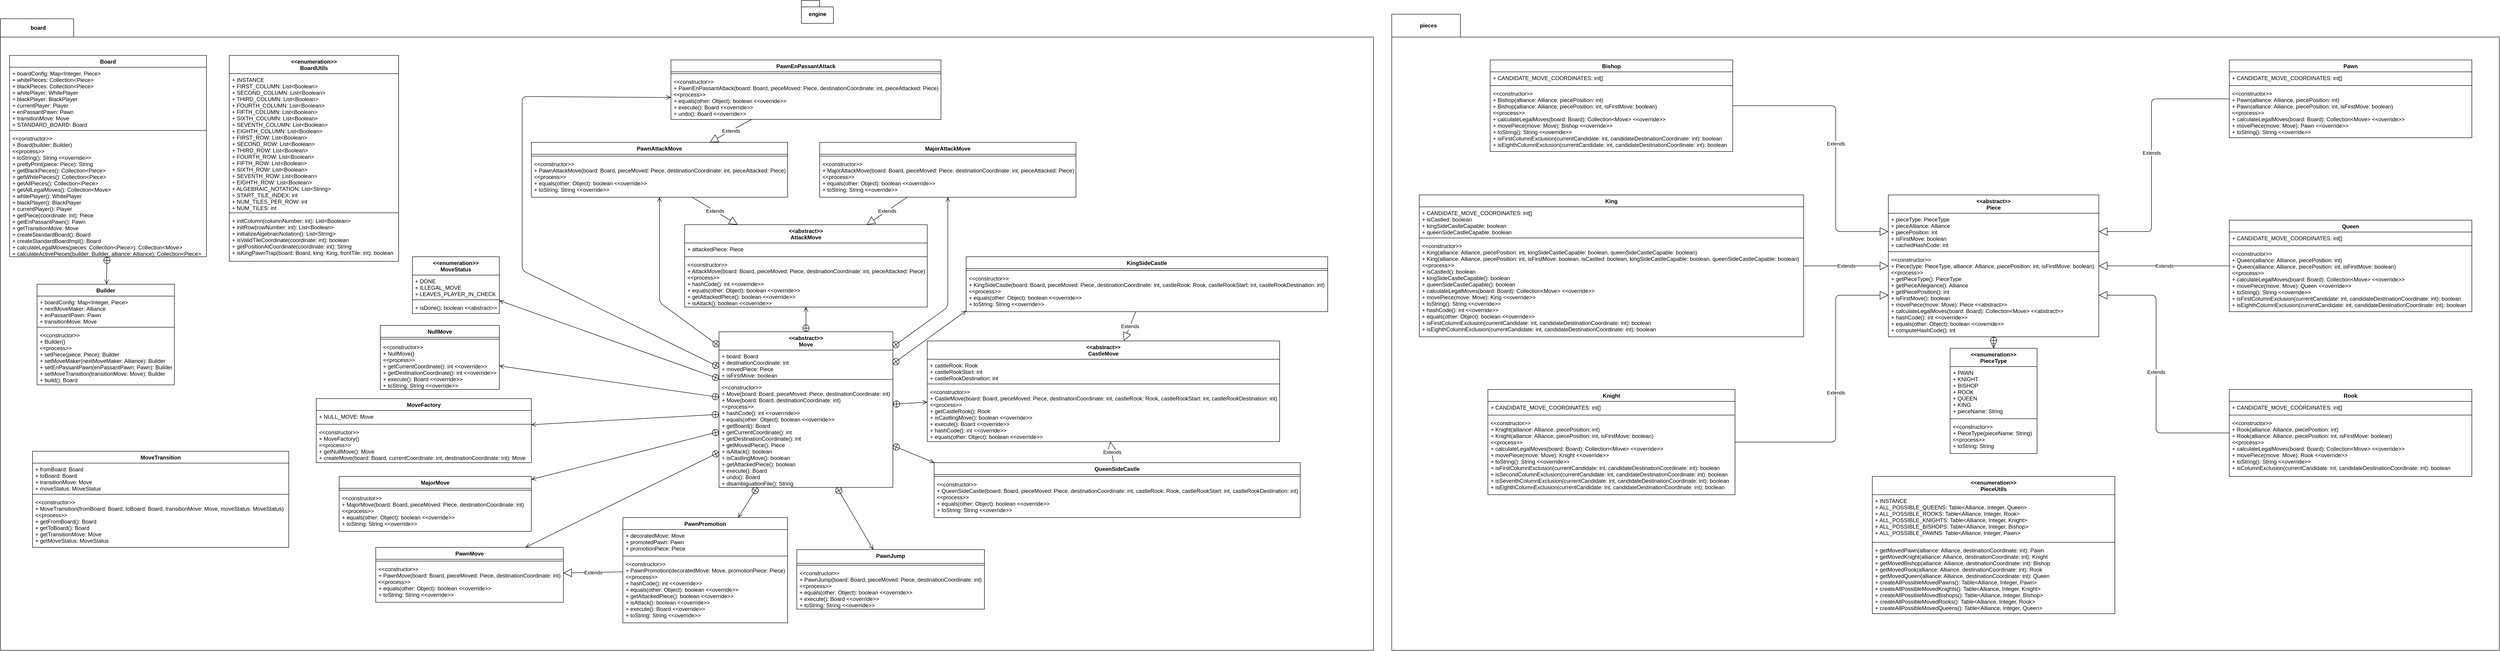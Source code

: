 <mxfile version="14.1.8" type="github"><diagram id="-DoxXB5ioh9CImpn-rvL" name="Page-1"><mxGraphModel dx="4544" dy="3724" grid="1" gridSize="10" guides="1" tooltips="1" connect="1" arrows="1" fold="1" page="1" pageScale="1" pageWidth="850" pageHeight="1100" math="0" shadow="0"><root><mxCell id="0"/><mxCell id="1" parent="0"/><mxCell id="LNlhiUmVujPS2ecl1WR9-110" value="" style="shape=folder;fontStyle=1;spacingTop=10;tabWidth=150;tabHeight=50;tabPosition=left;html=1;" vertex="1" parent="1"><mxGeometry x="1430" y="-2120" width="2420" height="1390" as="geometry"/></mxCell><mxCell id="LNlhiUmVujPS2ecl1WR9-5" value="" style="shape=folder;fontStyle=1;spacingTop=10;tabWidth=160;tabHeight=40;tabPosition=left;html=1;" vertex="1" parent="1"><mxGeometry x="-1610" y="-2110" width="3000" height="1380" as="geometry"/></mxCell><mxCell id="LNlhiUmVujPS2ecl1WR9-1" value="Board" style="swimlane;fontStyle=1;align=center;verticalAlign=top;childLayout=stackLayout;horizontal=1;startSize=26;horizontalStack=0;resizeParent=1;resizeParentMax=0;resizeLast=0;collapsible=1;marginBottom=0;" vertex="1" parent="1"><mxGeometry x="-1590" y="-2030" width="430" height="440" as="geometry"/></mxCell><mxCell id="LNlhiUmVujPS2ecl1WR9-2" value="+ boardConfig: Map&lt;Integer, Piece&gt;&#10;+ whitePieces: Collection&lt;Piece&gt;&#10;+ blackPieces: Collection&lt;Piece&gt;&#10;+ whitePlayer: WhitePlayer&#10;+ blackPlayer: BlackPlayer&#10;+ currentPlayer: Player&#10;+ enPassantPawn: Pawn&#10;+ transitionMove: Move&#10;+ STANDARD_BOARD: Board" style="text;strokeColor=none;fillColor=none;align=left;verticalAlign=top;spacingLeft=4;spacingRight=4;overflow=hidden;rotatable=0;points=[[0,0.5],[1,0.5]];portConstraint=eastwest;" vertex="1" parent="LNlhiUmVujPS2ecl1WR9-1"><mxGeometry y="26" width="430" height="134" as="geometry"/></mxCell><mxCell id="LNlhiUmVujPS2ecl1WR9-3" value="" style="line;strokeWidth=1;fillColor=none;align=left;verticalAlign=middle;spacingTop=-1;spacingLeft=3;spacingRight=3;rotatable=0;labelPosition=right;points=[];portConstraint=eastwest;" vertex="1" parent="LNlhiUmVujPS2ecl1WR9-1"><mxGeometry y="160" width="430" height="8" as="geometry"/></mxCell><mxCell id="LNlhiUmVujPS2ecl1WR9-4" value="&lt;&lt;constructor&gt;&gt;&#10;+ Board(builder: Builder)&#10;&lt;&lt;process&gt;&gt;&#10;+ toString(): String &lt;&lt;override&gt;&gt;&#10;+ prettyPrint(piece: Piece): String&#10;+ getBlackPieces(): Collection&lt;Piece&gt;&#10;+ getWhitePieces(): Collection&lt;Piece&gt;&#10;+ getAllPieces(): Collection&lt;Piece&gt;&#10;+ getAllLegalMoves(): Collection&lt;Move&gt;&#10;+ whitePlayer(): WhitePlayer&#10;+ blackPlayer(): BlackPlayer&#10;+ currentPlayer(): Player&#10;+ getPiece(coordinate: int): Piece&#10;+ getEnPassantPawn(): Pawn&#10;+ getTransitionMove: Move&#10;+ createStandardBoard(): Board&#10;+ createStandardBoardImpl(): Board&#10;+ calculateLegalMoves(pieces: Collection&lt;Piece&gt;): Collection&lt;Move&gt;&#10;+ calculateActivePieces(builder: Builder, alliance: Alliance): Collection&lt;Piece&gt;&#10;" style="text;strokeColor=none;fillColor=none;align=left;verticalAlign=top;spacingLeft=4;spacingRight=4;overflow=hidden;rotatable=0;points=[[0,0.5],[1,0.5]];portConstraint=eastwest;" vertex="1" parent="LNlhiUmVujPS2ecl1WR9-1"><mxGeometry y="168" width="430" height="272" as="geometry"/></mxCell><mxCell id="LNlhiUmVujPS2ecl1WR9-7" value="Builder" style="swimlane;fontStyle=1;align=center;verticalAlign=top;childLayout=stackLayout;horizontal=1;startSize=26;horizontalStack=0;resizeParent=1;resizeParentMax=0;resizeLast=0;collapsible=1;marginBottom=0;" vertex="1" parent="1"><mxGeometry x="-1530" y="-1530" width="300" height="220" as="geometry"/></mxCell><mxCell id="LNlhiUmVujPS2ecl1WR9-8" value="+ boardConfig: Map&lt;Integer, Piece&gt;&#10;+ nextMoveMaker: Alliance&#10;+ enPassantPawn: Pawn&#10;+ transitionMove: Move" style="text;strokeColor=none;fillColor=none;align=left;verticalAlign=top;spacingLeft=4;spacingRight=4;overflow=hidden;rotatable=0;points=[[0,0.5],[1,0.5]];portConstraint=eastwest;" vertex="1" parent="LNlhiUmVujPS2ecl1WR9-7"><mxGeometry y="26" width="300" height="64" as="geometry"/></mxCell><mxCell id="LNlhiUmVujPS2ecl1WR9-9" value="" style="line;strokeWidth=1;fillColor=none;align=left;verticalAlign=middle;spacingTop=-1;spacingLeft=3;spacingRight=3;rotatable=0;labelPosition=right;points=[];portConstraint=eastwest;" vertex="1" parent="LNlhiUmVujPS2ecl1WR9-7"><mxGeometry y="90" width="300" height="8" as="geometry"/></mxCell><mxCell id="LNlhiUmVujPS2ecl1WR9-10" value="&lt;&lt;constructor&gt;&gt;&#10;+ Builder()&#10;&lt;&lt;process&gt;&gt;&#10;+ setPiece(piece: Piece): Builder&#10;+ setMoveMaker(nextMoveMaker: Alliance): Builder&#10;+ setEnPassantPawn(enPassantPawn: Pawn): Builder&#10;+ setMoveTransition(transitionMove: Move): Builder&#10;+ build(): Board&#10;" style="text;strokeColor=none;fillColor=none;align=left;verticalAlign=top;spacingLeft=4;spacingRight=4;overflow=hidden;rotatable=0;points=[[0,0.5],[1,0.5]];portConstraint=eastwest;" vertex="1" parent="LNlhiUmVujPS2ecl1WR9-7"><mxGeometry y="98" width="300" height="122" as="geometry"/></mxCell><mxCell id="LNlhiUmVujPS2ecl1WR9-12" value="" style="endArrow=open;startArrow=circlePlus;endFill=0;startFill=0;endSize=8;html=1;" edge="1" parent="1" source="LNlhiUmVujPS2ecl1WR9-4" target="LNlhiUmVujPS2ecl1WR9-7"><mxGeometry width="160" relative="1" as="geometry"><mxPoint x="-1630" y="-1570" as="sourcePoint"/><mxPoint x="-1470" y="-1570" as="targetPoint"/></mxGeometry></mxCell><mxCell id="LNlhiUmVujPS2ecl1WR9-13" value="&lt;&lt;enumeration&gt;&gt;&#10;BoardUtils" style="swimlane;fontStyle=1;align=center;verticalAlign=top;childLayout=stackLayout;horizontal=1;startSize=40;horizontalStack=0;resizeParent=1;resizeParentMax=0;resizeLast=0;collapsible=1;marginBottom=0;" vertex="1" parent="1"><mxGeometry x="-1110" y="-2030" width="370" height="450" as="geometry"/></mxCell><mxCell id="LNlhiUmVujPS2ecl1WR9-14" value="+ INSTANCE&#10;+ FIRST_COLUMN: List&lt;Boolean&gt;&#10;+ SECOND_COLUMN: List&lt;Boolean&gt;&#10;+ THIRD_COLUMN: List&lt;Boolean&gt;&#10;+ FOURTH_COLUMN: List&lt;Boolean&gt;&#10;+ FIFTH_COLUMN: List&lt;Boolean&gt;&#10;+ SIXTH_COLUMN: List&lt;Boolean&gt;&#10;+ SEVENTH_COLUMN: List&lt;Boolean&gt;&#10;+ EIGHTH_COLUMN: List&lt;Boolean&gt;&#10;+ FIRST_ROW: List&lt;Boolean&gt;&#10;+ SECOND_ROW: List&lt;Boolean&gt;&#10;+ THIRD_ROW: List&lt;Boolean&gt;&#10;+ FOURTH_ROW: List&lt;Boolean&gt;&#10;+ FIFTH_ROW: List&lt;Boolean&gt;&#10;+ SIXTH_ROW: List&lt;Boolean&gt;&#10;+ SEVENTH_ROW: List&lt;Boolean&gt;&#10;+ EIGHTH_ROW: List&lt;Boolean&gt;&#10;+ ALGEBRAIC_NOTATION: List&lt;String&gt;&#10;+ START_TILE_INDEX: int&#10;+ NUM_TILES_PER_ROW: int&#10;+ NUM_TILES: int" style="text;strokeColor=none;fillColor=none;align=left;verticalAlign=top;spacingLeft=4;spacingRight=4;overflow=hidden;rotatable=0;points=[[0,0.5],[1,0.5]];portConstraint=eastwest;" vertex="1" parent="LNlhiUmVujPS2ecl1WR9-13"><mxGeometry y="40" width="370" height="300" as="geometry"/></mxCell><mxCell id="LNlhiUmVujPS2ecl1WR9-15" value="" style="line;strokeWidth=1;fillColor=none;align=left;verticalAlign=middle;spacingTop=-1;spacingLeft=3;spacingRight=3;rotatable=0;labelPosition=right;points=[];portConstraint=eastwest;" vertex="1" parent="LNlhiUmVujPS2ecl1WR9-13"><mxGeometry y="340" width="370" height="8" as="geometry"/></mxCell><mxCell id="LNlhiUmVujPS2ecl1WR9-16" value="+ initColumn(columnNumber: int): List&lt;Boolean&gt;&#10;+ initRow(rowNumber: int): List&lt;Boolean&gt;&#10;+ initializeAlgebraicNotation(): List&lt;String&gt;&#10;+ isValidTileCoordinate(coordinate: int): boolean&#10;+ getPositionAtCoordinate(coordinate: int): String&#10;+ isKingPawnTrap(board: Board, king: King, frontTile: int): boolean" style="text;strokeColor=none;fillColor=none;align=left;verticalAlign=top;spacingLeft=4;spacingRight=4;overflow=hidden;rotatable=0;points=[[0,0.5],[1,0.5]];portConstraint=eastwest;" vertex="1" parent="LNlhiUmVujPS2ecl1WR9-13"><mxGeometry y="348" width="370" height="102" as="geometry"/></mxCell><mxCell id="LNlhiUmVujPS2ecl1WR9-18" value="&lt;&lt;abstract&gt;&gt;&#10;Move" style="swimlane;fontStyle=1;align=center;verticalAlign=top;childLayout=stackLayout;horizontal=1;startSize=40;horizontalStack=0;resizeParent=1;resizeParentMax=0;resizeLast=0;collapsible=1;marginBottom=0;" vertex="1" parent="1"><mxGeometry x="-40" y="-1426" width="380" height="340" as="geometry"><mxRectangle x="1110" width="110" height="40" as="alternateBounds"/></mxGeometry></mxCell><mxCell id="LNlhiUmVujPS2ecl1WR9-19" value="+ board: Board&#10;+ destinationCoordinate: int&#10;+ movedPiece: Piece&#10;+ isFirstMove: boolean" style="text;strokeColor=none;fillColor=none;align=left;verticalAlign=top;spacingLeft=4;spacingRight=4;overflow=hidden;rotatable=0;points=[[0,0.5],[1,0.5]];portConstraint=eastwest;" vertex="1" parent="LNlhiUmVujPS2ecl1WR9-18"><mxGeometry y="40" width="380" height="60" as="geometry"/></mxCell><mxCell id="LNlhiUmVujPS2ecl1WR9-20" value="" style="line;strokeWidth=1;fillColor=none;align=left;verticalAlign=middle;spacingTop=-1;spacingLeft=3;spacingRight=3;rotatable=0;labelPosition=right;points=[];portConstraint=eastwest;" vertex="1" parent="LNlhiUmVujPS2ecl1WR9-18"><mxGeometry y="100" width="380" height="8" as="geometry"/></mxCell><mxCell id="LNlhiUmVujPS2ecl1WR9-21" value="&lt;&lt;constructor&gt;&gt;&#10;+ Move(board: Board, pieceMoved: Piece, destinationCoordinate: int)&#10;+ Move(board: Board, destinationCoordinate: int)&#10;&lt;&lt;process&gt;&gt;&#10;+ hashCode(): int &lt;&lt;overrride&gt;&gt;&#10;+ equals(other: Object): boolean &lt;&lt;override&gt;&gt;&#10;+ getBoard(): Board&#10;+ getCurrentCoordinate(): int&#10;+ getDestinationCoordinate(): int&#10;+ getMovedPiece(): Piece&#10;+ isAttack(): boolean&#10;+ isCastlingMove(): boolean&#10;+ getAttackedPiece(): boolean&#10;+ execute(): Board&#10;+ undo(): Board&#10;+ disambiguationFile(): String&#10;" style="text;strokeColor=none;fillColor=none;align=left;verticalAlign=top;spacingLeft=4;spacingRight=4;overflow=hidden;rotatable=0;points=[[0,0.5],[1,0.5]];portConstraint=eastwest;" vertex="1" parent="LNlhiUmVujPS2ecl1WR9-18"><mxGeometry y="108" width="380" height="232" as="geometry"/></mxCell><mxCell id="LNlhiUmVujPS2ecl1WR9-23" value="MoveTransition" style="swimlane;fontStyle=1;align=center;verticalAlign=top;childLayout=stackLayout;horizontal=1;startSize=26;horizontalStack=0;resizeParent=1;resizeParentMax=0;resizeLast=0;collapsible=1;marginBottom=0;" vertex="1" parent="1"><mxGeometry x="-1540" y="-1165" width="560" height="210" as="geometry"/></mxCell><mxCell id="LNlhiUmVujPS2ecl1WR9-24" value="+ fromBoard: Board&#10;+ toBoard: Board&#10;+ transitionMove: Move&#10;+ moveStatus: MoveStatus" style="text;strokeColor=none;fillColor=none;align=left;verticalAlign=top;spacingLeft=4;spacingRight=4;overflow=hidden;rotatable=0;points=[[0,0.5],[1,0.5]];portConstraint=eastwest;" vertex="1" parent="LNlhiUmVujPS2ecl1WR9-23"><mxGeometry y="26" width="560" height="64" as="geometry"/></mxCell><mxCell id="LNlhiUmVujPS2ecl1WR9-25" value="" style="line;strokeWidth=1;fillColor=none;align=left;verticalAlign=middle;spacingTop=-1;spacingLeft=3;spacingRight=3;rotatable=0;labelPosition=right;points=[];portConstraint=eastwest;" vertex="1" parent="LNlhiUmVujPS2ecl1WR9-23"><mxGeometry y="90" width="560" height="8" as="geometry"/></mxCell><mxCell id="LNlhiUmVujPS2ecl1WR9-26" value="&lt;&lt;constructor&gt;&gt;&#10;+ MoveTransition(fromBoard: Board, toBoard: Board, transitionMove: Move, moveStatus: MoveStatus)&#10;&lt;&lt;process&gt;&gt;&#10;+ getFromBoard(): Board&#10;+ getToBoard(): Board&#10;+ getTransitionMove: Move&#10;+ getMoveStatus: MoveStatus" style="text;strokeColor=none;fillColor=none;align=left;verticalAlign=top;spacingLeft=4;spacingRight=4;overflow=hidden;rotatable=0;points=[[0,0.5],[1,0.5]];portConstraint=eastwest;" vertex="1" parent="LNlhiUmVujPS2ecl1WR9-23"><mxGeometry y="98" width="560" height="112" as="geometry"/></mxCell><mxCell id="LNlhiUmVujPS2ecl1WR9-28" value="engine" style="shape=folder;fontStyle=1;spacingTop=10;tabWidth=40;tabHeight=14;tabPosition=left;html=1;" vertex="1" parent="1"><mxGeometry x="140" y="-2150" width="70" height="50" as="geometry"/></mxCell><mxCell id="LNlhiUmVujPS2ecl1WR9-29" value="&lt;&lt;enumeration&gt;&gt;&#10;MoveStatus" style="swimlane;fontStyle=1;align=center;verticalAlign=top;childLayout=stackLayout;horizontal=1;startSize=40;horizontalStack=0;resizeParent=1;resizeParentMax=0;resizeLast=0;collapsible=1;marginBottom=0;" vertex="1" parent="1"><mxGeometry x="-710" y="-1590" width="190" height="124" as="geometry"><mxRectangle x="480" y="440" width="130" height="40" as="alternateBounds"/></mxGeometry></mxCell><mxCell id="LNlhiUmVujPS2ecl1WR9-30" value="+ DONE&#10;+ ILLEGAL_MOVE&#10;+ LEAVES_PLAYER_IN_CHECK" style="text;strokeColor=none;fillColor=none;align=left;verticalAlign=top;spacingLeft=4;spacingRight=4;overflow=hidden;rotatable=0;points=[[0,0.5],[1,0.5]];portConstraint=eastwest;" vertex="1" parent="LNlhiUmVujPS2ecl1WR9-29"><mxGeometry y="40" width="190" height="50" as="geometry"/></mxCell><mxCell id="LNlhiUmVujPS2ecl1WR9-31" value="" style="line;strokeWidth=1;fillColor=none;align=left;verticalAlign=middle;spacingTop=-1;spacingLeft=3;spacingRight=3;rotatable=0;labelPosition=right;points=[];portConstraint=eastwest;" vertex="1" parent="LNlhiUmVujPS2ecl1WR9-29"><mxGeometry y="90" width="190" height="8" as="geometry"/></mxCell><mxCell id="LNlhiUmVujPS2ecl1WR9-32" value="+ isDone(): boolean &lt;&lt;abstract&gt;&gt;" style="text;strokeColor=none;fillColor=none;align=left;verticalAlign=top;spacingLeft=4;spacingRight=4;overflow=hidden;rotatable=0;points=[[0,0.5],[1,0.5]];portConstraint=eastwest;" vertex="1" parent="LNlhiUmVujPS2ecl1WR9-29"><mxGeometry y="98" width="190" height="26" as="geometry"/></mxCell><mxCell id="LNlhiUmVujPS2ecl1WR9-33" value="MoveFactory" style="swimlane;fontStyle=1;align=center;verticalAlign=top;childLayout=stackLayout;horizontal=1;startSize=26;horizontalStack=0;resizeParent=1;resizeParentMax=0;resizeLast=0;collapsible=1;marginBottom=0;" vertex="1" parent="1"><mxGeometry x="-920" y="-1280" width="470" height="140" as="geometry"><mxRectangle x="1100" y="-150" width="110" height="26" as="alternateBounds"/></mxGeometry></mxCell><mxCell id="LNlhiUmVujPS2ecl1WR9-34" value="+ NULL_MOVE: Move" style="text;strokeColor=none;fillColor=none;align=left;verticalAlign=top;spacingLeft=4;spacingRight=4;overflow=hidden;rotatable=0;points=[[0,0.5],[1,0.5]];portConstraint=eastwest;" vertex="1" parent="LNlhiUmVujPS2ecl1WR9-33"><mxGeometry y="26" width="470" height="26" as="geometry"/></mxCell><mxCell id="LNlhiUmVujPS2ecl1WR9-35" value="" style="line;strokeWidth=1;fillColor=none;align=left;verticalAlign=middle;spacingTop=-1;spacingLeft=3;spacingRight=3;rotatable=0;labelPosition=right;points=[];portConstraint=eastwest;" vertex="1" parent="LNlhiUmVujPS2ecl1WR9-33"><mxGeometry y="52" width="470" height="8" as="geometry"/></mxCell><mxCell id="LNlhiUmVujPS2ecl1WR9-36" value="&lt;&lt;constructor&gt;&gt;&#10;+ MoveFactory()&#10;&lt;&lt;process&gt;&gt;&#10;+ getNullMove(): Move&#10;+ createMove(board: Board, currentCoordinate: int, destinationCoordinate: int): Move" style="text;strokeColor=none;fillColor=none;align=left;verticalAlign=top;spacingLeft=4;spacingRight=4;overflow=hidden;rotatable=0;points=[[0,0.5],[1,0.5]];portConstraint=eastwest;" vertex="1" parent="LNlhiUmVujPS2ecl1WR9-33"><mxGeometry y="60" width="470" height="80" as="geometry"/></mxCell><mxCell id="LNlhiUmVujPS2ecl1WR9-38" value="NullMove" style="swimlane;fontStyle=1;align=center;verticalAlign=top;childLayout=stackLayout;horizontal=1;startSize=26;horizontalStack=0;resizeParent=1;resizeParentMax=0;resizeLast=0;collapsible=1;marginBottom=0;" vertex="1" parent="1"><mxGeometry x="-780" y="-1440" width="260" height="140" as="geometry"><mxRectangle x="1580" y="470" width="90" height="26" as="alternateBounds"/></mxGeometry></mxCell><mxCell id="LNlhiUmVujPS2ecl1WR9-40" value="" style="line;strokeWidth=1;fillColor=none;align=left;verticalAlign=middle;spacingTop=-1;spacingLeft=3;spacingRight=3;rotatable=0;labelPosition=right;points=[];portConstraint=eastwest;" vertex="1" parent="LNlhiUmVujPS2ecl1WR9-38"><mxGeometry y="26" width="260" height="8" as="geometry"/></mxCell><mxCell id="LNlhiUmVujPS2ecl1WR9-41" value="&lt;&lt;constructor&gt;&gt;&#10;+ NullMove()&#10;&lt;&lt;process&gt;&gt;&#10;+ getCurrentCoordinate(): int &lt;&lt;override&gt;&gt;&#10;+ getDestinationCoordinate(): int &lt;&lt;override&gt;&gt;&#10;+ execute(): Board &lt;&lt;override&gt;&gt;&#10;+ toString: String &lt;&lt;override&gt;&gt;" style="text;strokeColor=none;fillColor=none;align=left;verticalAlign=top;spacingLeft=4;spacingRight=4;overflow=hidden;rotatable=0;points=[[0,0.5],[1,0.5]];portConstraint=eastwest;" vertex="1" parent="LNlhiUmVujPS2ecl1WR9-38"><mxGeometry y="34" width="260" height="106" as="geometry"/></mxCell><mxCell id="LNlhiUmVujPS2ecl1WR9-42" value="&lt;&lt;abstract&gt;&gt;&#10;AttackMove" style="swimlane;fontStyle=1;align=center;verticalAlign=top;childLayout=stackLayout;horizontal=1;startSize=40;horizontalStack=0;resizeParent=1;resizeParentMax=0;resizeLast=0;collapsible=1;marginBottom=0;" vertex="1" parent="1"><mxGeometry x="-115" y="-1660" width="530" height="180" as="geometry"><mxRectangle x="900" width="110" height="40" as="alternateBounds"/></mxGeometry></mxCell><mxCell id="LNlhiUmVujPS2ecl1WR9-43" value="+ attackedPiece: Piece" style="text;strokeColor=none;fillColor=none;align=left;verticalAlign=top;spacingLeft=4;spacingRight=4;overflow=hidden;rotatable=0;points=[[0,0.5],[1,0.5]];portConstraint=eastwest;" vertex="1" parent="LNlhiUmVujPS2ecl1WR9-42"><mxGeometry y="40" width="530" height="26" as="geometry"/></mxCell><mxCell id="LNlhiUmVujPS2ecl1WR9-44" value="" style="line;strokeWidth=1;fillColor=none;align=left;verticalAlign=middle;spacingTop=-1;spacingLeft=3;spacingRight=3;rotatable=0;labelPosition=right;points=[];portConstraint=eastwest;" vertex="1" parent="LNlhiUmVujPS2ecl1WR9-42"><mxGeometry y="66" width="530" height="8" as="geometry"/></mxCell><mxCell id="LNlhiUmVujPS2ecl1WR9-45" value="&lt;&lt;constructor&gt;&gt;&#10;+ AttackMove(board: Board, pieceMoved: Piece, destinationCoordinate: int, pieceAttacked: Piece)&#10;&lt;&lt;process&gt;&gt;&#10;+ hashCode(): int &lt;&lt;override&gt;&gt;&#10;+ equals(other: Object): boolean &lt;&lt;override&gt;&gt;&#10;+ getAttackedPiece(): boolean &lt;&lt;override&gt;&gt;&#10;+ isAttack(): boolean &lt;&lt;override&gt;&gt;" style="text;strokeColor=none;fillColor=none;align=left;verticalAlign=top;spacingLeft=4;spacingRight=4;overflow=hidden;rotatable=0;points=[[0,0.5],[1,0.5]];portConstraint=eastwest;" vertex="1" parent="LNlhiUmVujPS2ecl1WR9-42"><mxGeometry y="74" width="530" height="106" as="geometry"/></mxCell><mxCell id="LNlhiUmVujPS2ecl1WR9-46" value="&lt;&lt;abstract&gt;&gt;&#10;CastleMove" style="swimlane;fontStyle=1;align=center;verticalAlign=top;childLayout=stackLayout;horizontal=1;startSize=40;horizontalStack=0;resizeParent=1;resizeParentMax=0;resizeLast=0;collapsible=1;marginBottom=0;" vertex="1" parent="1"><mxGeometry x="415" y="-1406" width="770" height="220" as="geometry"><mxRectangle x="920" y="330" width="110" height="40" as="alternateBounds"/></mxGeometry></mxCell><mxCell id="LNlhiUmVujPS2ecl1WR9-47" value="+ castleRook: Rook&#10;+ castleRookStart: int&#10;+ castleRookDestination: int" style="text;strokeColor=none;fillColor=none;align=left;verticalAlign=top;spacingLeft=4;spacingRight=4;overflow=hidden;rotatable=0;points=[[0,0.5],[1,0.5]];portConstraint=eastwest;" vertex="1" parent="LNlhiUmVujPS2ecl1WR9-46"><mxGeometry y="40" width="770" height="50" as="geometry"/></mxCell><mxCell id="LNlhiUmVujPS2ecl1WR9-48" value="" style="line;strokeWidth=1;fillColor=none;align=left;verticalAlign=middle;spacingTop=-1;spacingLeft=3;spacingRight=3;rotatable=0;labelPosition=right;points=[];portConstraint=eastwest;" vertex="1" parent="LNlhiUmVujPS2ecl1WR9-46"><mxGeometry y="90" width="770" height="8" as="geometry"/></mxCell><mxCell id="LNlhiUmVujPS2ecl1WR9-49" value="&lt;&lt;constructor&gt;&gt;&#10;+ CastleMove(board: Board, pieceMoved: Piece, destinationCoordinate: int, castleRook: Rook, castleRookStart: int, castleRookDestination: int)&#10;&lt;&lt;process&gt;&gt;&#10;+ getCastleRook(): Rook&#10;+ isCastlingMove(): boolean &lt;&lt;override&gt;&gt;&#10;+ execute(): Board &lt;&lt;override&gt;&gt;&#10;+ hashCode(): int &lt;&lt;override&gt;&gt;&#10;+ equals(other: Object): boolean &lt;&lt;override&gt;&gt;" style="text;strokeColor=none;fillColor=none;align=left;verticalAlign=top;spacingLeft=4;spacingRight=4;overflow=hidden;rotatable=0;points=[[0,0.5],[1,0.5]];portConstraint=eastwest;" vertex="1" parent="LNlhiUmVujPS2ecl1WR9-46"><mxGeometry y="98" width="770" height="122" as="geometry"/></mxCell><mxCell id="LNlhiUmVujPS2ecl1WR9-50" value="PawnJump" style="swimlane;fontStyle=1;align=center;verticalAlign=top;childLayout=stackLayout;horizontal=1;startSize=30;horizontalStack=0;resizeParent=1;resizeParentMax=0;resizeLast=0;collapsible=1;marginBottom=0;" vertex="1" parent="1"><mxGeometry x="130" y="-950" width="410" height="130" as="geometry"><mxRectangle x="1390" y="135" width="100" height="30" as="alternateBounds"/></mxGeometry></mxCell><mxCell id="LNlhiUmVujPS2ecl1WR9-52" value="" style="line;strokeWidth=1;fillColor=none;align=left;verticalAlign=middle;spacingTop=-1;spacingLeft=3;spacingRight=3;rotatable=0;labelPosition=right;points=[];portConstraint=eastwest;" vertex="1" parent="LNlhiUmVujPS2ecl1WR9-50"><mxGeometry y="30" width="410" height="8" as="geometry"/></mxCell><mxCell id="LNlhiUmVujPS2ecl1WR9-53" value="&lt;&lt;constructor&gt;&gt;&#10;+ PawnJump(board: Board, pieceMoved: Piece, destinationCoordinate: int)&#10;&lt;&lt;process&gt;&gt;&#10;+ equals(other: Object): boolean &lt;&lt;override&gt;&gt;&#10;+ execute(): Board &lt;&lt;override&gt;&gt;&#10;+ toString: String &lt;&lt;override&gt;&gt;&#10;" style="text;strokeColor=none;fillColor=none;align=left;verticalAlign=top;spacingLeft=4;spacingRight=4;overflow=hidden;rotatable=0;points=[[0,0.5],[1,0.5]];portConstraint=eastwest;" vertex="1" parent="LNlhiUmVujPS2ecl1WR9-50"><mxGeometry y="38" width="410" height="92" as="geometry"/></mxCell><mxCell id="LNlhiUmVujPS2ecl1WR9-54" value="PawnMove" style="swimlane;fontStyle=1;align=center;verticalAlign=top;childLayout=stackLayout;horizontal=1;startSize=26;horizontalStack=0;resizeParent=1;resizeParentMax=0;resizeLast=0;collapsible=1;marginBottom=0;" vertex="1" parent="1"><mxGeometry x="-790" y="-955" width="410" height="120" as="geometry"><mxRectangle x="1230" y="300" width="90" height="26" as="alternateBounds"/></mxGeometry></mxCell><mxCell id="LNlhiUmVujPS2ecl1WR9-56" value="" style="line;strokeWidth=1;fillColor=none;align=left;verticalAlign=middle;spacingTop=-1;spacingLeft=3;spacingRight=3;rotatable=0;labelPosition=right;points=[];portConstraint=eastwest;" vertex="1" parent="LNlhiUmVujPS2ecl1WR9-54"><mxGeometry y="26" width="410" height="8" as="geometry"/></mxCell><mxCell id="LNlhiUmVujPS2ecl1WR9-57" value="&lt;&lt;constructor&gt;&gt;&#10;+ PawnMove(board: Board, pieceMoved: Piece, destinationCoordinate: int)&#10;&lt;&lt;process&gt;&gt;&#10;+ equals(other: Object): boolean &lt;&lt;override&gt;&gt;&#10;+ toString: String &lt;&lt;override&gt;&gt;&#10;" style="text;strokeColor=none;fillColor=none;align=left;verticalAlign=top;spacingLeft=4;spacingRight=4;overflow=hidden;rotatable=0;points=[[0,0.5],[1,0.5]];portConstraint=eastwest;" vertex="1" parent="LNlhiUmVujPS2ecl1WR9-54"><mxGeometry y="34" width="410" height="86" as="geometry"/></mxCell><mxCell id="LNlhiUmVujPS2ecl1WR9-58" value="MajorMove" style="swimlane;fontStyle=1;align=center;verticalAlign=top;childLayout=stackLayout;horizontal=1;startSize=26;horizontalStack=0;resizeParent=1;resizeParentMax=0;resizeLast=0;collapsible=1;marginBottom=0;" vertex="1" parent="1"><mxGeometry x="-870" y="-1110" width="420" height="120" as="geometry"><mxRectangle x="1580" y="114" width="100" height="26" as="alternateBounds"/></mxGeometry></mxCell><mxCell id="LNlhiUmVujPS2ecl1WR9-60" value="" style="line;strokeWidth=1;fillColor=none;align=left;verticalAlign=middle;spacingTop=-1;spacingLeft=3;spacingRight=3;rotatable=0;labelPosition=right;points=[];portConstraint=eastwest;" vertex="1" parent="LNlhiUmVujPS2ecl1WR9-58"><mxGeometry y="26" width="420" height="8" as="geometry"/></mxCell><mxCell id="LNlhiUmVujPS2ecl1WR9-61" value="&lt;&lt;constructor&gt;&gt;&#10;+ MajorMove(board: Board, pieceMoved: Piece, destinationCoordinate: int)&#10;&lt;&lt;process&gt;&gt;&#10;+ equals(other: Object): boolean &lt;&lt;override&gt;&gt;&#10;+ toString: String &lt;&lt;override&gt;&gt;&#10;" style="text;strokeColor=none;fillColor=none;align=left;verticalAlign=top;spacingLeft=4;spacingRight=4;overflow=hidden;rotatable=0;points=[[0,0.5],[1,0.5]];portConstraint=eastwest;" vertex="1" parent="LNlhiUmVujPS2ecl1WR9-58"><mxGeometry y="34" width="420" height="86" as="geometry"/></mxCell><mxCell id="LNlhiUmVujPS2ecl1WR9-62" value="PawnPromotion" style="swimlane;fontStyle=1;align=center;verticalAlign=top;childLayout=stackLayout;horizontal=1;startSize=26;horizontalStack=0;resizeParent=1;resizeParentMax=0;resizeLast=0;collapsible=1;marginBottom=0;" vertex="1" parent="1"><mxGeometry x="-250" y="-1020" width="360" height="230" as="geometry"><mxRectangle x="1380" y="510" width="120" height="26" as="alternateBounds"/></mxGeometry></mxCell><mxCell id="LNlhiUmVujPS2ecl1WR9-63" value="+ decoratedMove: Move&#10;+ promotedPawn: Pawn&#10;+ promotionPiece: Piece" style="text;strokeColor=none;fillColor=none;align=left;verticalAlign=top;spacingLeft=4;spacingRight=4;overflow=hidden;rotatable=0;points=[[0,0.5],[1,0.5]];portConstraint=eastwest;" vertex="1" parent="LNlhiUmVujPS2ecl1WR9-62"><mxGeometry y="26" width="360" height="54" as="geometry"/></mxCell><mxCell id="LNlhiUmVujPS2ecl1WR9-64" value="" style="line;strokeWidth=1;fillColor=none;align=left;verticalAlign=middle;spacingTop=-1;spacingLeft=3;spacingRight=3;rotatable=0;labelPosition=right;points=[];portConstraint=eastwest;" vertex="1" parent="LNlhiUmVujPS2ecl1WR9-62"><mxGeometry y="80" width="360" height="8" as="geometry"/></mxCell><mxCell id="LNlhiUmVujPS2ecl1WR9-65" value="&lt;&lt;constructor&gt;&gt;&#10;+ PawnPromotion(decoratedMove: Move, promotionPiece: Piece)&#10;&lt;&lt;process&gt;&gt;&#10;+ hashCode(): int &lt;&lt;override&gt;&gt;&#10;+ equals(other: Object): boolean &lt;&lt;override&gt;&gt;&#10;+ getAttackedPiece(): boolean &lt;&lt;override&gt;&gt;&#10;+ isAttack(): boolean &lt;&lt;override&gt;&gt;&#10;+ execute(): Board &lt;&lt;override&gt;&gt;&#10;+ toString: String &lt;&lt;override&gt;&gt;&#10;" style="text;strokeColor=none;fillColor=none;align=left;verticalAlign=top;spacingLeft=4;spacingRight=4;overflow=hidden;rotatable=0;points=[[0,0.5],[1,0.5]];portConstraint=eastwest;" vertex="1" parent="LNlhiUmVujPS2ecl1WR9-62"><mxGeometry y="88" width="360" height="142" as="geometry"/></mxCell><mxCell id="LNlhiUmVujPS2ecl1WR9-66" value="MajorAttackMove" style="swimlane;fontStyle=1;align=center;verticalAlign=top;childLayout=stackLayout;horizontal=1;startSize=26;horizontalStack=0;resizeParent=1;resizeParentMax=0;resizeLast=0;collapsible=1;marginBottom=0;" vertex="1" parent="1"><mxGeometry x="180" y="-1840" width="560" height="120" as="geometry"><mxRectangle x="600" y="-406" width="130" height="26" as="alternateBounds"/></mxGeometry></mxCell><mxCell id="LNlhiUmVujPS2ecl1WR9-68" value="" style="line;strokeWidth=1;fillColor=none;align=left;verticalAlign=middle;spacingTop=-1;spacingLeft=3;spacingRight=3;rotatable=0;labelPosition=right;points=[];portConstraint=eastwest;" vertex="1" parent="LNlhiUmVujPS2ecl1WR9-66"><mxGeometry y="26" width="560" height="8" as="geometry"/></mxCell><mxCell id="LNlhiUmVujPS2ecl1WR9-69" value="&lt;&lt;constructor&gt;&gt;&#10;+ MajorAttackMove(board: Board, pieceMoved: Piece, destinationCoordinate: int, pieceAttacked: Piece)&#10;&lt;&lt;process&gt;&gt;&#10;+ equals(other: Object): boolean &lt;&lt;override&gt;&gt;&#10;+ toString: String &lt;&lt;override&gt;&gt;" style="text;strokeColor=none;fillColor=none;align=left;verticalAlign=top;spacingLeft=4;spacingRight=4;overflow=hidden;rotatable=0;points=[[0,0.5],[1,0.5]];portConstraint=eastwest;" vertex="1" parent="LNlhiUmVujPS2ecl1WR9-66"><mxGeometry y="34" width="560" height="86" as="geometry"/></mxCell><mxCell id="LNlhiUmVujPS2ecl1WR9-70" value="PawnAttackMove" style="swimlane;fontStyle=1;align=center;verticalAlign=top;childLayout=stackLayout;horizontal=1;startSize=26;horizontalStack=0;resizeParent=1;resizeParentMax=0;resizeLast=0;collapsible=1;marginBottom=0;" vertex="1" parent="1"><mxGeometry x="-450" y="-1840" width="560" height="120" as="geometry"><mxRectangle x="1520" y="-280" width="130" height="26" as="alternateBounds"/></mxGeometry></mxCell><mxCell id="LNlhiUmVujPS2ecl1WR9-72" value="" style="line;strokeWidth=1;fillColor=none;align=left;verticalAlign=middle;spacingTop=-1;spacingLeft=3;spacingRight=3;rotatable=0;labelPosition=right;points=[];portConstraint=eastwest;" vertex="1" parent="LNlhiUmVujPS2ecl1WR9-70"><mxGeometry y="26" width="560" height="8" as="geometry"/></mxCell><mxCell id="LNlhiUmVujPS2ecl1WR9-73" value="&lt;&lt;constructor&gt;&gt;&#10;+ PawnAttackMove(board: Board, pieceMoved: Piece, destinationCoordinate: int, pieceAttacked: Piece)&#10;&lt;&lt;process&gt;&gt;&#10;+ equals(other: Object): boolean &lt;&lt;override&gt;&gt;&#10;+ toString: String &lt;&lt;override&gt;&gt;" style="text;strokeColor=none;fillColor=none;align=left;verticalAlign=top;spacingLeft=4;spacingRight=4;overflow=hidden;rotatable=0;points=[[0,0.5],[1,0.5]];portConstraint=eastwest;" vertex="1" parent="LNlhiUmVujPS2ecl1WR9-70"><mxGeometry y="34" width="560" height="86" as="geometry"/></mxCell><mxCell id="LNlhiUmVujPS2ecl1WR9-74" value="PawnEnPassantAttack" style="swimlane;fontStyle=1;align=center;verticalAlign=top;childLayout=stackLayout;horizontal=1;startSize=26;horizontalStack=0;resizeParent=1;resizeParentMax=0;resizeLast=0;collapsible=1;marginBottom=0;" vertex="1" parent="1"><mxGeometry x="-145" y="-2020" width="590" height="130" as="geometry"><mxRectangle x="1735" y="-290" width="160" height="26" as="alternateBounds"/></mxGeometry></mxCell><mxCell id="LNlhiUmVujPS2ecl1WR9-76" value="" style="line;strokeWidth=1;fillColor=none;align=left;verticalAlign=middle;spacingTop=-1;spacingLeft=3;spacingRight=3;rotatable=0;labelPosition=right;points=[];portConstraint=eastwest;" vertex="1" parent="LNlhiUmVujPS2ecl1WR9-74"><mxGeometry y="26" width="590" height="8" as="geometry"/></mxCell><mxCell id="LNlhiUmVujPS2ecl1WR9-77" value="&lt;&lt;constructor&gt;&gt;&#10;+ PawnEnPassantAttack(board: Board, pieceMoved: Piece, destinationCoordinate: int, pieceAttacked: Piece)&#10;&lt;&lt;process&gt;&gt;&#10;+ equals(other: Object): boolean &lt;&lt;override&gt;&gt;&#10;+ execute(): Board &lt;&lt;override&gt;&gt;&#10;+ undo(): Board &lt;&lt;override&gt;&gt;" style="text;strokeColor=none;fillColor=none;align=left;verticalAlign=top;spacingLeft=4;spacingRight=4;overflow=hidden;rotatable=0;points=[[0,0.5],[1,0.5]];portConstraint=eastwest;" vertex="1" parent="LNlhiUmVujPS2ecl1WR9-74"><mxGeometry y="34" width="590" height="96" as="geometry"/></mxCell><mxCell id="LNlhiUmVujPS2ecl1WR9-78" value="KingSideCastle" style="swimlane;fontStyle=1;align=center;verticalAlign=top;childLayout=stackLayout;horizontal=1;startSize=26;horizontalStack=0;resizeParent=1;resizeParentMax=0;resizeLast=0;collapsible=1;marginBottom=0;" vertex="1" parent="1"><mxGeometry x="500" y="-1590" width="790" height="120" as="geometry"><mxRectangle x="1740" y="-140" width="120" height="26" as="alternateBounds"/></mxGeometry></mxCell><mxCell id="LNlhiUmVujPS2ecl1WR9-80" value="" style="line;strokeWidth=1;fillColor=none;align=left;verticalAlign=middle;spacingTop=-1;spacingLeft=3;spacingRight=3;rotatable=0;labelPosition=right;points=[];portConstraint=eastwest;" vertex="1" parent="LNlhiUmVujPS2ecl1WR9-78"><mxGeometry y="26" width="790" height="8" as="geometry"/></mxCell><mxCell id="LNlhiUmVujPS2ecl1WR9-81" value="&lt;&lt;constructor&gt;&gt;&#10;+ KingSideCastle(board: Board, pieceMoved: Piece, destinationCoordinate: int, castleRook: Rook, castleRookStart: int, castleRookDestination: int)&#10;&lt;&lt;process&gt;&gt;&#10;+ equals(other: Object): boolean &lt;&lt;override&gt;&gt;&#10;+ toString: String &lt;&lt;override&gt;&gt;" style="text;strokeColor=none;fillColor=none;align=left;verticalAlign=top;spacingLeft=4;spacingRight=4;overflow=hidden;rotatable=0;points=[[0,0.5],[1,0.5]];portConstraint=eastwest;" vertex="1" parent="LNlhiUmVujPS2ecl1WR9-78"><mxGeometry y="34" width="790" height="86" as="geometry"/></mxCell><mxCell id="LNlhiUmVujPS2ecl1WR9-82" value="QueenSideCastle" style="swimlane;fontStyle=1;align=center;verticalAlign=top;childLayout=stackLayout;horizontal=1;startSize=26;horizontalStack=0;resizeParent=1;resizeParentMax=0;resizeLast=0;collapsible=1;marginBottom=0;" vertex="1" parent="1"><mxGeometry x="430" y="-1140" width="800" height="120" as="geometry"><mxRectangle x="1860" y="150" width="130" height="26" as="alternateBounds"/></mxGeometry></mxCell><mxCell id="LNlhiUmVujPS2ecl1WR9-84" value="" style="line;strokeWidth=1;fillColor=none;align=left;verticalAlign=middle;spacingTop=-1;spacingLeft=3;spacingRight=3;rotatable=0;labelPosition=right;points=[];portConstraint=eastwest;" vertex="1" parent="LNlhiUmVujPS2ecl1WR9-82"><mxGeometry y="26" width="800" height="8" as="geometry"/></mxCell><mxCell id="LNlhiUmVujPS2ecl1WR9-85" value="&lt;&lt;constructor&gt;&gt;&#10;+ QueenSideCastle(board: Board, pieceMoved: Piece, destinationCoordinate: int, castleRook: Rook, castleRookStart: int, castleRookDestination: int)&#10;&lt;&lt;process&gt;&gt;&#10;+ equals(other: Object): boolean &lt;&lt;override&gt;&gt;&#10;+ toString: String &lt;&lt;override&gt;&gt;" style="text;strokeColor=none;fillColor=none;align=left;verticalAlign=top;spacingLeft=4;spacingRight=4;overflow=hidden;rotatable=0;points=[[0,0.5],[1,0.5]];portConstraint=eastwest;" vertex="1" parent="LNlhiUmVujPS2ecl1WR9-82"><mxGeometry y="34" width="800" height="86" as="geometry"/></mxCell><mxCell id="LNlhiUmVujPS2ecl1WR9-86" value="" style="endArrow=open;startArrow=circlePlus;endFill=0;startFill=0;endSize=8;html=1;" edge="1" parent="1" source="LNlhiUmVujPS2ecl1WR9-18" target="LNlhiUmVujPS2ecl1WR9-29"><mxGeometry width="160" relative="1" as="geometry"><mxPoint x="680" y="-570" as="sourcePoint"/><mxPoint x="840" y="-570" as="targetPoint"/></mxGeometry></mxCell><mxCell id="LNlhiUmVujPS2ecl1WR9-87" value="" style="endArrow=open;startArrow=circlePlus;endFill=0;startFill=0;endSize=8;html=1;" edge="1" parent="1" source="LNlhiUmVujPS2ecl1WR9-18" target="LNlhiUmVujPS2ecl1WR9-33"><mxGeometry width="160" relative="1" as="geometry"><mxPoint x="535" y="-380" as="sourcePoint"/><mxPoint x="695" y="-380" as="targetPoint"/></mxGeometry></mxCell><mxCell id="LNlhiUmVujPS2ecl1WR9-88" value="" style="endArrow=open;startArrow=circlePlus;endFill=0;startFill=0;endSize=8;html=1;exitX=0.5;exitY=0;exitDx=0;exitDy=0;" edge="1" parent="1" source="LNlhiUmVujPS2ecl1WR9-18" target="LNlhiUmVujPS2ecl1WR9-45"><mxGeometry width="160" relative="1" as="geometry"><mxPoint x="340" y="-880" as="sourcePoint"/><mxPoint x="390" y="-950" as="targetPoint"/></mxGeometry></mxCell><mxCell id="LNlhiUmVujPS2ecl1WR9-89" value="" style="endArrow=open;startArrow=circlePlus;endFill=0;startFill=0;endSize=8;html=1;" edge="1" parent="1" source="LNlhiUmVujPS2ecl1WR9-18" target="LNlhiUmVujPS2ecl1WR9-46"><mxGeometry width="160" relative="1" as="geometry"><mxPoint x="600" y="-770" as="sourcePoint"/><mxPoint x="530" y="-770" as="targetPoint"/></mxGeometry></mxCell><mxCell id="LNlhiUmVujPS2ecl1WR9-90" value="" style="endArrow=open;startArrow=circlePlus;endFill=0;startFill=0;endSize=8;html=1;" edge="1" parent="1" source="LNlhiUmVujPS2ecl1WR9-18" target="LNlhiUmVujPS2ecl1WR9-58"><mxGeometry width="160" relative="1" as="geometry"><mxPoint x="600" y="-610" as="sourcePoint"/><mxPoint x="760" y="-610" as="targetPoint"/></mxGeometry></mxCell><mxCell id="LNlhiUmVujPS2ecl1WR9-91" value="" style="endArrow=open;startArrow=circlePlus;endFill=0;startFill=0;endSize=8;html=1;" edge="1" parent="1" source="LNlhiUmVujPS2ecl1WR9-18" target="LNlhiUmVujPS2ecl1WR9-38"><mxGeometry width="160" relative="1" as="geometry"><mxPoint x="600" y="-610" as="sourcePoint"/><mxPoint x="760" y="-610" as="targetPoint"/></mxGeometry></mxCell><mxCell id="LNlhiUmVujPS2ecl1WR9-92" value="" style="endArrow=open;startArrow=circlePlus;endFill=0;startFill=0;endSize=8;html=1;" edge="1" parent="1" source="LNlhiUmVujPS2ecl1WR9-18" target="LNlhiUmVujPS2ecl1WR9-54"><mxGeometry width="160" relative="1" as="geometry"><mxPoint x="600" y="-440" as="sourcePoint"/><mxPoint x="760" y="-440" as="targetPoint"/></mxGeometry></mxCell><mxCell id="LNlhiUmVujPS2ecl1WR9-94" value="" style="endArrow=open;startArrow=circlePlus;endFill=0;startFill=0;endSize=8;html=1;" edge="1" parent="1" source="LNlhiUmVujPS2ecl1WR9-21" target="LNlhiUmVujPS2ecl1WR9-50"><mxGeometry width="160" relative="1" as="geometry"><mxPoint x="840" y="-610" as="sourcePoint"/><mxPoint x="1000" y="-610" as="targetPoint"/></mxGeometry></mxCell><mxCell id="LNlhiUmVujPS2ecl1WR9-96" value="Extends" style="endArrow=block;endSize=16;endFill=0;html=1;" edge="1" parent="1" source="LNlhiUmVujPS2ecl1WR9-62" target="LNlhiUmVujPS2ecl1WR9-54"><mxGeometry width="160" relative="1" as="geometry"><mxPoint x="780" y="-440" as="sourcePoint"/><mxPoint x="940" y="-440" as="targetPoint"/></mxGeometry></mxCell><mxCell id="LNlhiUmVujPS2ecl1WR9-97" value="" style="endArrow=open;startArrow=circlePlus;endFill=0;startFill=0;endSize=8;html=1;" edge="1" parent="1" source="LNlhiUmVujPS2ecl1WR9-18" target="LNlhiUmVujPS2ecl1WR9-62"><mxGeometry width="160" relative="1" as="geometry"><mxPoint x="780" y="-440" as="sourcePoint"/><mxPoint x="940" y="-440" as="targetPoint"/></mxGeometry></mxCell><mxCell id="LNlhiUmVujPS2ecl1WR9-98" value="" style="endArrow=open;startArrow=circlePlus;endFill=0;startFill=0;endSize=8;html=1;exitX=1;exitY=0.5;exitDx=0;exitDy=0;entryX=0;entryY=0.977;entryDx=0;entryDy=0;entryPerimeter=0;" edge="1" parent="1" source="LNlhiUmVujPS2ecl1WR9-19" target="LNlhiUmVujPS2ecl1WR9-81"><mxGeometry width="160" relative="1" as="geometry"><mxPoint x="960" y="-780" as="sourcePoint"/><mxPoint x="1120" y="-780" as="targetPoint"/></mxGeometry></mxCell><mxCell id="LNlhiUmVujPS2ecl1WR9-99" value="" style="endArrow=open;startArrow=circlePlus;endFill=0;startFill=0;endSize=8;html=1;entryX=0;entryY=0;entryDx=0;entryDy=0;" edge="1" parent="1" source="LNlhiUmVujPS2ecl1WR9-18" target="LNlhiUmVujPS2ecl1WR9-82"><mxGeometry width="160" relative="1" as="geometry"><mxPoint x="960" y="-780" as="sourcePoint"/><mxPoint x="1120" y="-780" as="targetPoint"/></mxGeometry></mxCell><mxCell id="LNlhiUmVujPS2ecl1WR9-100" value="Extends" style="endArrow=block;endSize=16;endFill=0;html=1;" edge="1" parent="1" source="LNlhiUmVujPS2ecl1WR9-82" target="LNlhiUmVujPS2ecl1WR9-46"><mxGeometry width="160" relative="1" as="geometry"><mxPoint x="960" y="-780" as="sourcePoint"/><mxPoint x="1120" y="-780" as="targetPoint"/></mxGeometry></mxCell><mxCell id="LNlhiUmVujPS2ecl1WR9-101" value="Extends" style="endArrow=block;endSize=16;endFill=0;html=1;" edge="1" parent="1" source="LNlhiUmVujPS2ecl1WR9-78" target="LNlhiUmVujPS2ecl1WR9-46"><mxGeometry width="160" relative="1" as="geometry"><mxPoint x="960" y="-780" as="sourcePoint"/><mxPoint x="1120" y="-780" as="targetPoint"/></mxGeometry></mxCell><mxCell id="LNlhiUmVujPS2ecl1WR9-102" value="" style="endArrow=open;startArrow=circlePlus;endFill=0;startFill=0;endSize=8;html=1;" edge="1" parent="1" source="LNlhiUmVujPS2ecl1WR9-18" target="LNlhiUmVujPS2ecl1WR9-66"><mxGeometry width="160" relative="1" as="geometry"><mxPoint x="540" y="-1110" as="sourcePoint"/><mxPoint x="700" y="-1110" as="targetPoint"/><Array as="points"><mxPoint x="460" y="-1480"/></Array></mxGeometry></mxCell><mxCell id="LNlhiUmVujPS2ecl1WR9-103" value="" style="endArrow=open;startArrow=circlePlus;endFill=0;startFill=0;endSize=8;html=1;" edge="1" parent="1" source="LNlhiUmVujPS2ecl1WR9-18" target="LNlhiUmVujPS2ecl1WR9-73"><mxGeometry width="160" relative="1" as="geometry"><mxPoint x="540" y="-1110" as="sourcePoint"/><mxPoint x="700" y="-1110" as="targetPoint"/><Array as="points"><mxPoint x="-170" y="-1490"/></Array></mxGeometry></mxCell><mxCell id="LNlhiUmVujPS2ecl1WR9-104" value="" style="endArrow=open;startArrow=circlePlus;endFill=0;startFill=0;endSize=8;html=1;entryX=0;entryY=0.5;entryDx=0;entryDy=0;" edge="1" parent="1" source="LNlhiUmVujPS2ecl1WR9-18" target="LNlhiUmVujPS2ecl1WR9-77"><mxGeometry width="160" relative="1" as="geometry"><mxPoint x="540" y="-1110" as="sourcePoint"/><mxPoint x="700" y="-1110" as="targetPoint"/><Array as="points"><mxPoint x="-470" y="-1560"/><mxPoint x="-470" y="-1940"/></Array></mxGeometry></mxCell><mxCell id="LNlhiUmVujPS2ecl1WR9-105" value="Extends" style="endArrow=block;endSize=16;endFill=0;html=1;" edge="1" parent="1" source="LNlhiUmVujPS2ecl1WR9-74" target="LNlhiUmVujPS2ecl1WR9-70"><mxGeometry width="160" relative="1" as="geometry"><mxPoint x="540" y="-1360" as="sourcePoint"/><mxPoint x="700" y="-1360" as="targetPoint"/></mxGeometry></mxCell><mxCell id="LNlhiUmVujPS2ecl1WR9-106" value="Extends" style="endArrow=block;endSize=16;endFill=0;html=1;" edge="1" parent="1" source="LNlhiUmVujPS2ecl1WR9-66" target="LNlhiUmVujPS2ecl1WR9-42"><mxGeometry width="160" relative="1" as="geometry"><mxPoint x="750" y="-1190" as="sourcePoint"/><mxPoint x="910" y="-1190" as="targetPoint"/></mxGeometry></mxCell><mxCell id="LNlhiUmVujPS2ecl1WR9-107" value="Extends" style="endArrow=block;endSize=16;endFill=0;html=1;" edge="1" parent="1" source="LNlhiUmVujPS2ecl1WR9-73" target="LNlhiUmVujPS2ecl1WR9-42"><mxGeometry width="160" relative="1" as="geometry"><mxPoint x="750" y="-1190" as="sourcePoint"/><mxPoint x="910" y="-1190" as="targetPoint"/></mxGeometry></mxCell><mxCell id="LNlhiUmVujPS2ecl1WR9-108" value="&lt;span style=&quot;font-weight: 700&quot;&gt;board&lt;/span&gt;" style="text;html=1;strokeColor=none;fillColor=none;align=center;verticalAlign=middle;whiteSpace=wrap;rounded=0;" vertex="1" parent="1"><mxGeometry x="-1570" y="-2110" width="85" height="40" as="geometry"/></mxCell><mxCell id="LNlhiUmVujPS2ecl1WR9-111" value="&lt;b&gt;pieces&lt;/b&gt;" style="text;html=1;strokeColor=none;fillColor=none;align=center;verticalAlign=middle;whiteSpace=wrap;rounded=0;" vertex="1" parent="1"><mxGeometry x="1470" y="-2120" width="80" height="50" as="geometry"/></mxCell><mxCell id="LNlhiUmVujPS2ecl1WR9-112" value="&lt;&lt;abstract&gt;&gt;&#10;Piece" style="swimlane;fontStyle=1;align=center;verticalAlign=top;childLayout=stackLayout;horizontal=1;startSize=40;horizontalStack=0;resizeParent=1;resizeParentMax=0;resizeLast=0;collapsible=1;marginBottom=0;" vertex="1" parent="1"><mxGeometry x="2515" y="-1725" width="460" height="310" as="geometry"/></mxCell><mxCell id="LNlhiUmVujPS2ecl1WR9-113" value="+ pieceType: PieceType&#10;+ pieceAlliance: Alliance&#10;+ piecePosition: int&#10;+ isFirstMove: boolean&#10;+ cachedHashCode: int" style="text;strokeColor=none;fillColor=none;align=left;verticalAlign=top;spacingLeft=4;spacingRight=4;overflow=hidden;rotatable=0;points=[[0,0.5],[1,0.5]];portConstraint=eastwest;" vertex="1" parent="LNlhiUmVujPS2ecl1WR9-112"><mxGeometry y="40" width="460" height="80" as="geometry"/></mxCell><mxCell id="LNlhiUmVujPS2ecl1WR9-114" value="" style="line;strokeWidth=1;fillColor=none;align=left;verticalAlign=middle;spacingTop=-1;spacingLeft=3;spacingRight=3;rotatable=0;labelPosition=right;points=[];portConstraint=eastwest;" vertex="1" parent="LNlhiUmVujPS2ecl1WR9-112"><mxGeometry y="120" width="460" height="8" as="geometry"/></mxCell><mxCell id="LNlhiUmVujPS2ecl1WR9-115" value="&lt;&lt;constructor&gt;&gt;&#10;+ Piece(type: PieceType, alliance: Alliance, piecePosition: int, isFirstMove: boolean)&#10;&lt;&lt;process&gt;&gt;&#10;+ getPieceType(): PieceType&#10;+ getPieceAllegiance(): Alliance&#10;+ getPiecePosition(): int&#10;+ isFirstMove(): boolean&#10;+ movePiece(move: Move): Piece &lt;&lt;abstract&gt;&gt; &#10;+ calculateLegalMoves(board: Board): Collection&lt;Move&gt; &lt;&lt;abstract&gt;&gt;&#10;+ hashCode(): int &lt;&lt;override&gt;&gt;&#10;+ equals(other: Object): boolean &lt;&lt;override&gt;&gt;&#10;+ computeHashCode(): int&#10;" style="text;strokeColor=none;fillColor=none;align=left;verticalAlign=top;spacingLeft=4;spacingRight=4;overflow=hidden;rotatable=0;points=[[0,0.5],[1,0.5]];portConstraint=eastwest;" vertex="1" parent="LNlhiUmVujPS2ecl1WR9-112"><mxGeometry y="128" width="460" height="182" as="geometry"/></mxCell><mxCell id="LNlhiUmVujPS2ecl1WR9-116" value="&lt;&lt;enumeration&gt;&gt;&#10;PieceType" style="swimlane;fontStyle=1;align=center;verticalAlign=top;childLayout=stackLayout;horizontal=1;startSize=40;horizontalStack=0;resizeParent=1;resizeParentMax=0;resizeLast=0;collapsible=1;marginBottom=0;" vertex="1" parent="1"><mxGeometry x="2650" y="-1390" width="190" height="230" as="geometry"/></mxCell><mxCell id="LNlhiUmVujPS2ecl1WR9-117" value="+ PAWN&#10;+ KNIGHT&#10;+ BISHOP&#10;+ ROOK&#10;+ QUEEN&#10;+ KING&#10;+ pieceName: String" style="text;strokeColor=none;fillColor=none;align=left;verticalAlign=top;spacingLeft=4;spacingRight=4;overflow=hidden;rotatable=0;points=[[0,0.5],[1,0.5]];portConstraint=eastwest;" vertex="1" parent="LNlhiUmVujPS2ecl1WR9-116"><mxGeometry y="40" width="190" height="110" as="geometry"/></mxCell><mxCell id="LNlhiUmVujPS2ecl1WR9-118" value="" style="line;strokeWidth=1;fillColor=none;align=left;verticalAlign=middle;spacingTop=-1;spacingLeft=3;spacingRight=3;rotatable=0;labelPosition=right;points=[];portConstraint=eastwest;" vertex="1" parent="LNlhiUmVujPS2ecl1WR9-116"><mxGeometry y="150" width="190" height="8" as="geometry"/></mxCell><mxCell id="LNlhiUmVujPS2ecl1WR9-119" value="&lt;&lt;constructor&gt;&gt;&#10;+ PieceType(pieceName: String)&#10;&lt;&lt;process&gt;&gt;&#10;+ toString: String&#10;" style="text;strokeColor=none;fillColor=none;align=left;verticalAlign=top;spacingLeft=4;spacingRight=4;overflow=hidden;rotatable=0;points=[[0,0.5],[1,0.5]];portConstraint=eastwest;" vertex="1" parent="LNlhiUmVujPS2ecl1WR9-116"><mxGeometry y="158" width="190" height="72" as="geometry"/></mxCell><mxCell id="LNlhiUmVujPS2ecl1WR9-120" value="" style="endArrow=open;startArrow=circlePlus;endFill=0;startFill=0;endSize=8;html=1;" edge="1" parent="1" source="LNlhiUmVujPS2ecl1WR9-112" target="LNlhiUmVujPS2ecl1WR9-116"><mxGeometry width="160" relative="1" as="geometry"><mxPoint x="1880" y="-1680" as="sourcePoint"/><mxPoint x="2040" y="-1680" as="targetPoint"/></mxGeometry></mxCell><mxCell id="LNlhiUmVujPS2ecl1WR9-121" value="&lt;&lt;enumeration&gt;&gt;&#10;PieceUtils" style="swimlane;fontStyle=1;align=center;verticalAlign=top;childLayout=stackLayout;horizontal=1;startSize=40;horizontalStack=0;resizeParent=1;resizeParentMax=0;resizeLast=0;collapsible=1;marginBottom=0;" vertex="1" parent="1"><mxGeometry x="2480" y="-1110" width="530" height="300" as="geometry"/></mxCell><mxCell id="LNlhiUmVujPS2ecl1WR9-122" value="+ INSTANCE&#10;+ ALL_POSSIBLE_QUEENS: Table&lt;Alliance, Integer, Queen&gt;&#10;+ ALL_POSSIBLE_ROOKS: Table&lt;Alliance, Integer, Rook&gt;&#10;+ ALL_POSSIBLE_KNIGHTS: Table&lt;Alliance, Integer, Knight&gt;&#10;+ ALL_POSSIBLE_BISHOPS: Table&lt;Alliance, Integer, Bishop&gt;&#10;+ ALL_POSSIBLE_PAWNS: Table&lt;Alliance, Integer, Pawn&gt;&#10;&#10;" style="text;strokeColor=none;fillColor=none;align=left;verticalAlign=top;spacingLeft=4;spacingRight=4;overflow=hidden;rotatable=0;points=[[0,0.5],[1,0.5]];portConstraint=eastwest;" vertex="1" parent="LNlhiUmVujPS2ecl1WR9-121"><mxGeometry y="40" width="530" height="100" as="geometry"/></mxCell><mxCell id="LNlhiUmVujPS2ecl1WR9-123" value="" style="line;strokeWidth=1;fillColor=none;align=left;verticalAlign=middle;spacingTop=-1;spacingLeft=3;spacingRight=3;rotatable=0;labelPosition=right;points=[];portConstraint=eastwest;" vertex="1" parent="LNlhiUmVujPS2ecl1WR9-121"><mxGeometry y="140" width="530" height="8" as="geometry"/></mxCell><mxCell id="LNlhiUmVujPS2ecl1WR9-124" value="+ getMovedPawn(alliance: Alliance, destinationCoordinate: int): Pawn&#10;+ getMovedKnight(alliance: Alliance, destinationCoordinate: int): Knight&#10;+ getMovedBishop(alliance: Alliance, destinationCoordinate: int): Bishop&#10;+ getMovedRook(alliance: Alliance, destinationCoordinate: int): Rook&#10;+ getMovedQueen(alliance: Alliance, destinationCoordinate: int): Queen&#10;+ createAllPossibleMovedPawns(): Table&lt;Alliance, Integer, Pawn&gt;&#10;+ createAllPossibleMovedKnights(): Table&lt;Alliance, Integer, Knight&gt;&#10;+ createAllPossibleMovedBishops(): Table&lt;Alliance, Integer, Bishop&gt;&#10;+ createAllPossibleMovedRooks(): Table&lt;Alliance, Integer, Rook&gt;&#10;+ createAllPossibleMovedQueens(): Table&lt;Alliance, Integer, Queen&gt;" style="text;strokeColor=none;fillColor=none;align=left;verticalAlign=top;spacingLeft=4;spacingRight=4;overflow=hidden;rotatable=0;points=[[0,0.5],[1,0.5]];portConstraint=eastwest;" vertex="1" parent="LNlhiUmVujPS2ecl1WR9-121"><mxGeometry y="148" width="530" height="152" as="geometry"/></mxCell><mxCell id="LNlhiUmVujPS2ecl1WR9-125" value="Bishop" style="swimlane;fontStyle=1;align=center;verticalAlign=top;childLayout=stackLayout;horizontal=1;startSize=26;horizontalStack=0;resizeParent=1;resizeParentMax=0;resizeLast=0;collapsible=1;marginBottom=0;" vertex="1" parent="1"><mxGeometry x="1645" y="-2020" width="530" height="200" as="geometry"/></mxCell><mxCell id="LNlhiUmVujPS2ecl1WR9-126" value="+ CANDIDATE_MOVE_COORDINATES: int[]" style="text;strokeColor=none;fillColor=none;align=left;verticalAlign=top;spacingLeft=4;spacingRight=4;overflow=hidden;rotatable=0;points=[[0,0.5],[1,0.5]];portConstraint=eastwest;" vertex="1" parent="LNlhiUmVujPS2ecl1WR9-125"><mxGeometry y="26" width="530" height="26" as="geometry"/></mxCell><mxCell id="LNlhiUmVujPS2ecl1WR9-127" value="" style="line;strokeWidth=1;fillColor=none;align=left;verticalAlign=middle;spacingTop=-1;spacingLeft=3;spacingRight=3;rotatable=0;labelPosition=right;points=[];portConstraint=eastwest;" vertex="1" parent="LNlhiUmVujPS2ecl1WR9-125"><mxGeometry y="52" width="530" height="8" as="geometry"/></mxCell><mxCell id="LNlhiUmVujPS2ecl1WR9-128" value="&lt;&lt;constructor&gt;&gt;&#10;+ Bishop(alliance: Alliance, piecePosition: int)&#10;+ Bishop(alliance: Alliance, piecePosition: int, isFirstMove: boolean)&#10;&lt;&lt;process&gt;&gt;&#10;+ calculateLegalMoves(board: Board): Collection&lt;Move&gt; &lt;&lt;override&gt;&gt;&#10;+ movePiece(move: Move): Bishop &lt;&lt;override&gt;&gt;&#10;+ toString(): String &lt;&lt;override&gt;&gt;&#10;+ isFirstColumnExclusion(currentCandidate: int, candidateDestinationCoordinate: int): boolean&#10;+ isEighthColumnExclusion(currentCandidate: int, candidateDestinationCoordinate: int): boolean" style="text;strokeColor=none;fillColor=none;align=left;verticalAlign=top;spacingLeft=4;spacingRight=4;overflow=hidden;rotatable=0;points=[[0,0.5],[1,0.5]];portConstraint=eastwest;" vertex="1" parent="LNlhiUmVujPS2ecl1WR9-125"><mxGeometry y="60" width="530" height="140" as="geometry"/></mxCell><mxCell id="LNlhiUmVujPS2ecl1WR9-129" value="King" style="swimlane;fontStyle=1;align=center;verticalAlign=top;childLayout=stackLayout;horizontal=1;startSize=26;horizontalStack=0;resizeParent=1;resizeParentMax=0;resizeLast=0;collapsible=1;marginBottom=0;" vertex="1" parent="1"><mxGeometry x="1490" y="-1725" width="840" height="310" as="geometry"/></mxCell><mxCell id="LNlhiUmVujPS2ecl1WR9-130" value="+ CANDIDATE_MOVE_COORDINATES: int[]&#10;+ isCastled: boolean&#10;+ kingSideCastleCapable: boolean&#10;+ queenSideCastleCapable: boolean" style="text;strokeColor=none;fillColor=none;align=left;verticalAlign=top;spacingLeft=4;spacingRight=4;overflow=hidden;rotatable=0;points=[[0,0.5],[1,0.5]];portConstraint=eastwest;" vertex="1" parent="LNlhiUmVujPS2ecl1WR9-129"><mxGeometry y="26" width="840" height="64" as="geometry"/></mxCell><mxCell id="LNlhiUmVujPS2ecl1WR9-131" value="" style="line;strokeWidth=1;fillColor=none;align=left;verticalAlign=middle;spacingTop=-1;spacingLeft=3;spacingRight=3;rotatable=0;labelPosition=right;points=[];portConstraint=eastwest;" vertex="1" parent="LNlhiUmVujPS2ecl1WR9-129"><mxGeometry y="90" width="840" height="8" as="geometry"/></mxCell><mxCell id="LNlhiUmVujPS2ecl1WR9-132" value="&lt;&lt;constructor&gt;&gt;&#10;+ King(alliance: Alliance, piecePosition: int, kingSideCastleCapable: boolean, queenSideCastleCapable: boolean)&#10;+ King(alliance: Alliance, piecePosition: int, isFirstMove: boolean, isCastled: boolean, kingSideCastleCapable: boolean, queenSideCastleCapable: boolean)&#10;&lt;&lt;process&gt;&gt;&#10;+ isCastled(): boolean&#10;+ kingSideCastleCapable(): boolean&#10;+ queenSideCastleCapable(): boolean&#10;+ calculateLegalMoves(board: Board): Collection&lt;Move&gt; &lt;&lt;override&gt;&gt;&#10;+ movePiece(move: Move): King &lt;&lt;override&gt;&gt;&#10;+ toString(): String &lt;&lt;override&gt;&gt;&#10;+ hashCode(): int &lt;&lt;override&gt;&gt;&#10;+ equals(other: Object): boolean &lt;&lt;override&gt;&gt;&#10;+ isFirstColumnExclusion(currentCandidate: int, candidateDestinationCoordinate: int): boolean&#10;+ isEighthColumnExclusion(currentCandidate: int, candidateDestinationCoordinate: int): boolean" style="text;strokeColor=none;fillColor=none;align=left;verticalAlign=top;spacingLeft=4;spacingRight=4;overflow=hidden;rotatable=0;points=[[0,0.5],[1,0.5]];portConstraint=eastwest;" vertex="1" parent="LNlhiUmVujPS2ecl1WR9-129"><mxGeometry y="98" width="840" height="212" as="geometry"/></mxCell><mxCell id="LNlhiUmVujPS2ecl1WR9-133" value="Knight" style="swimlane;fontStyle=1;align=center;verticalAlign=top;childLayout=stackLayout;horizontal=1;startSize=26;horizontalStack=0;resizeParent=1;resizeParentMax=0;resizeLast=0;collapsible=1;marginBottom=0;" vertex="1" parent="1"><mxGeometry x="1640" y="-1300" width="540" height="230" as="geometry"/></mxCell><mxCell id="LNlhiUmVujPS2ecl1WR9-134" value="+ CANDIDATE_MOVE_COORDINATES: int[]" style="text;strokeColor=none;fillColor=none;align=left;verticalAlign=top;spacingLeft=4;spacingRight=4;overflow=hidden;rotatable=0;points=[[0,0.5],[1,0.5]];portConstraint=eastwest;" vertex="1" parent="LNlhiUmVujPS2ecl1WR9-133"><mxGeometry y="26" width="540" height="26" as="geometry"/></mxCell><mxCell id="LNlhiUmVujPS2ecl1WR9-135" value="" style="line;strokeWidth=1;fillColor=none;align=left;verticalAlign=middle;spacingTop=-1;spacingLeft=3;spacingRight=3;rotatable=0;labelPosition=right;points=[];portConstraint=eastwest;" vertex="1" parent="LNlhiUmVujPS2ecl1WR9-133"><mxGeometry y="52" width="540" height="8" as="geometry"/></mxCell><mxCell id="LNlhiUmVujPS2ecl1WR9-136" value="&lt;&lt;constructor&gt;&gt;&#10;+ Knight(alliance: Alliance, piecePosition: int)&#10;+ Knight(alliance: Alliance, piecePosition: int, isFirstMove: boolean)&#10;&lt;&lt;process&gt;&gt;&#10;+ calculateLegalMoves(board: Board): Collection&lt;Move&gt; &lt;&lt;override&gt;&gt;&#10;+ movePiece(move: Move): Knight &lt;&lt;override&gt;&gt;&#10;+ toString(): String &lt;&lt;override&gt;&gt;&#10;+ isFirstColumnExclusion(currentCandidate: int, candidateDestinationCoordinate: int): boolean&#10;+ isSecondColumnExclusion(currentCandidate: int, candidateDestinationCoordinate: int): boolean&#10;+ isSeventhColumnExclusion(currentCandidate: int, candidateDestinationCoordinate: int): boolean&#10;+ isEighthColumnExclusion(currentCandidate: int, candidateDestinationCoordinate: int): boolean" style="text;strokeColor=none;fillColor=none;align=left;verticalAlign=top;spacingLeft=4;spacingRight=4;overflow=hidden;rotatable=0;points=[[0,0.5],[1,0.5]];portConstraint=eastwest;" vertex="1" parent="LNlhiUmVujPS2ecl1WR9-133"><mxGeometry y="60" width="540" height="170" as="geometry"/></mxCell><mxCell id="LNlhiUmVujPS2ecl1WR9-137" value="Pawn" style="swimlane;fontStyle=1;align=center;verticalAlign=top;childLayout=stackLayout;horizontal=1;startSize=26;horizontalStack=0;resizeParent=1;resizeParentMax=0;resizeLast=0;collapsible=1;marginBottom=0;" vertex="1" parent="1"><mxGeometry x="3260" y="-2020" width="530" height="170" as="geometry"/></mxCell><mxCell id="LNlhiUmVujPS2ecl1WR9-138" value="+ CANDIDATE_MOVE_COORDINATES: int[]" style="text;strokeColor=none;fillColor=none;align=left;verticalAlign=top;spacingLeft=4;spacingRight=4;overflow=hidden;rotatable=0;points=[[0,0.5],[1,0.5]];portConstraint=eastwest;" vertex="1" parent="LNlhiUmVujPS2ecl1WR9-137"><mxGeometry y="26" width="530" height="26" as="geometry"/></mxCell><mxCell id="LNlhiUmVujPS2ecl1WR9-139" value="" style="line;strokeWidth=1;fillColor=none;align=left;verticalAlign=middle;spacingTop=-1;spacingLeft=3;spacingRight=3;rotatable=0;labelPosition=right;points=[];portConstraint=eastwest;" vertex="1" parent="LNlhiUmVujPS2ecl1WR9-137"><mxGeometry y="52" width="530" height="8" as="geometry"/></mxCell><mxCell id="LNlhiUmVujPS2ecl1WR9-140" value="&lt;&lt;constructor&gt;&gt;&#10;+ Pawn(alliance: Alliance, piecePosition: int)&#10;+ Pawn(alliance: Alliance, piecePosition: int, isFirstMove: boolean)&#10;&lt;&lt;process&gt;&gt;&#10;+ calculateLegalMoves(board: Board): Collection&lt;Move&gt; &lt;&lt;override&gt;&gt;&#10;+ movePiece(move: Move): Pawn &lt;&lt;override&gt;&gt;&#10;+ toString(): String &lt;&lt;override&gt;&gt;&#10;" style="text;strokeColor=none;fillColor=none;align=left;verticalAlign=top;spacingLeft=4;spacingRight=4;overflow=hidden;rotatable=0;points=[[0,0.5],[1,0.5]];portConstraint=eastwest;" vertex="1" parent="LNlhiUmVujPS2ecl1WR9-137"><mxGeometry y="60" width="530" height="110" as="geometry"/></mxCell><mxCell id="LNlhiUmVujPS2ecl1WR9-141" value="Queen" style="swimlane;fontStyle=1;align=center;verticalAlign=top;childLayout=stackLayout;horizontal=1;startSize=26;horizontalStack=0;resizeParent=1;resizeParentMax=0;resizeLast=0;collapsible=1;marginBottom=0;" vertex="1" parent="1"><mxGeometry x="3260" y="-1670" width="530" height="200" as="geometry"/></mxCell><mxCell id="LNlhiUmVujPS2ecl1WR9-142" value="+ CANDIDATE_MOVE_COORDINATES: int[]" style="text;strokeColor=none;fillColor=none;align=left;verticalAlign=top;spacingLeft=4;spacingRight=4;overflow=hidden;rotatable=0;points=[[0,0.5],[1,0.5]];portConstraint=eastwest;" vertex="1" parent="LNlhiUmVujPS2ecl1WR9-141"><mxGeometry y="26" width="530" height="26" as="geometry"/></mxCell><mxCell id="LNlhiUmVujPS2ecl1WR9-143" value="" style="line;strokeWidth=1;fillColor=none;align=left;verticalAlign=middle;spacingTop=-1;spacingLeft=3;spacingRight=3;rotatable=0;labelPosition=right;points=[];portConstraint=eastwest;" vertex="1" parent="LNlhiUmVujPS2ecl1WR9-141"><mxGeometry y="52" width="530" height="8" as="geometry"/></mxCell><mxCell id="LNlhiUmVujPS2ecl1WR9-144" value="&lt;&lt;constructor&gt;&gt;&#10;+ Queen(alliance: Alliance, piecePosition: int)&#10;+ Queen(alliance: Alliance, piecePosition: int, isFirstMove: boolean)&#10;&lt;&lt;process&gt;&gt;&#10;+ calculateLegalMoves(board: Board): Collection&lt;Move&gt; &lt;&lt;override&gt;&gt;&#10;+ movePiece(move: Move): Queen &lt;&lt;override&gt;&gt;&#10;+ toString(): String &lt;&lt;override&gt;&gt;&#10;+ isFirstColumnExclusion(currentCandidate: int, candidateDestinationCoordinate: int): boolean&#10;+ isEighthColumnExclusion(currentCandidate: int, candidateDestinationCoordinate: int): boolean" style="text;strokeColor=none;fillColor=none;align=left;verticalAlign=top;spacingLeft=4;spacingRight=4;overflow=hidden;rotatable=0;points=[[0,0.5],[1,0.5]];portConstraint=eastwest;" vertex="1" parent="LNlhiUmVujPS2ecl1WR9-141"><mxGeometry y="60" width="530" height="140" as="geometry"/></mxCell><mxCell id="LNlhiUmVujPS2ecl1WR9-145" value="Rook" style="swimlane;fontStyle=1;align=center;verticalAlign=top;childLayout=stackLayout;horizontal=1;startSize=26;horizontalStack=0;resizeParent=1;resizeParentMax=0;resizeLast=0;collapsible=1;marginBottom=0;" vertex="1" parent="1"><mxGeometry x="3260" y="-1300" width="530" height="190" as="geometry"/></mxCell><mxCell id="LNlhiUmVujPS2ecl1WR9-146" value="+ CANDIDATE_MOVE_COORDINATES: int[]" style="text;strokeColor=none;fillColor=none;align=left;verticalAlign=top;spacingLeft=4;spacingRight=4;overflow=hidden;rotatable=0;points=[[0,0.5],[1,0.5]];portConstraint=eastwest;" vertex="1" parent="LNlhiUmVujPS2ecl1WR9-145"><mxGeometry y="26" width="530" height="26" as="geometry"/></mxCell><mxCell id="LNlhiUmVujPS2ecl1WR9-147" value="" style="line;strokeWidth=1;fillColor=none;align=left;verticalAlign=middle;spacingTop=-1;spacingLeft=3;spacingRight=3;rotatable=0;labelPosition=right;points=[];portConstraint=eastwest;" vertex="1" parent="LNlhiUmVujPS2ecl1WR9-145"><mxGeometry y="52" width="530" height="8" as="geometry"/></mxCell><mxCell id="LNlhiUmVujPS2ecl1WR9-148" value="&lt;&lt;constructor&gt;&gt;&#10;+ Rook(alliance: Alliance, piecePosition: int)&#10;+ Rook(alliance: Alliance, piecePosition: int, isFirstMove: boolean)&#10;&lt;&lt;process&gt;&gt;&#10;+ calculateLegalMoves(board: Board): Collection&lt;Move&gt; &lt;&lt;override&gt;&gt;&#10;+ movePiece(move: Move): Rook &lt;&lt;override&gt;&gt;&#10;+ toString(): String &lt;&lt;override&gt;&gt;&#10;+ isColumnExclusion(currentCandidate: int, candidateDestinationCoordinate: int): boolean&#10;" style="text;strokeColor=none;fillColor=none;align=left;verticalAlign=top;spacingLeft=4;spacingRight=4;overflow=hidden;rotatable=0;points=[[0,0.5],[1,0.5]];portConstraint=eastwest;" vertex="1" parent="LNlhiUmVujPS2ecl1WR9-145"><mxGeometry y="60" width="530" height="130" as="geometry"/></mxCell><mxCell id="LNlhiUmVujPS2ecl1WR9-149" value="Extends" style="endArrow=block;endSize=16;endFill=0;html=1;entryX=0;entryY=0.5;entryDx=0;entryDy=0;" edge="1" parent="1" source="LNlhiUmVujPS2ecl1WR9-133" target="LNlhiUmVujPS2ecl1WR9-115"><mxGeometry width="160" relative="1" as="geometry"><mxPoint x="2780" y="-1330" as="sourcePoint"/><mxPoint x="2940" y="-1330" as="targetPoint"/><Array as="points"><mxPoint x="2400" y="-1185"/><mxPoint x="2400" y="-1506"/></Array></mxGeometry></mxCell><mxCell id="LNlhiUmVujPS2ecl1WR9-150" value="Extends" style="endArrow=block;endSize=16;endFill=0;html=1;" edge="1" parent="1" source="LNlhiUmVujPS2ecl1WR9-129" target="LNlhiUmVujPS2ecl1WR9-112"><mxGeometry width="160" relative="1" as="geometry"><mxPoint x="2780" y="-1570" as="sourcePoint"/><mxPoint x="2940" y="-1570" as="targetPoint"/></mxGeometry></mxCell><mxCell id="LNlhiUmVujPS2ecl1WR9-151" value="Extends" style="endArrow=block;endSize=16;endFill=0;html=1;entryX=0;entryY=0.5;entryDx=0;entryDy=0;" edge="1" parent="1" source="LNlhiUmVujPS2ecl1WR9-125" target="LNlhiUmVujPS2ecl1WR9-113"><mxGeometry width="160" relative="1" as="geometry"><mxPoint x="2780" y="-1570" as="sourcePoint"/><mxPoint x="2940" y="-1570" as="targetPoint"/><Array as="points"><mxPoint x="2400" y="-1920"/><mxPoint x="2400" y="-1645"/></Array></mxGeometry></mxCell><mxCell id="LNlhiUmVujPS2ecl1WR9-153" value="Extends" style="endArrow=block;endSize=16;endFill=0;html=1;entryX=1;entryY=0.5;entryDx=0;entryDy=0;" edge="1" parent="1" source="LNlhiUmVujPS2ecl1WR9-145" target="LNlhiUmVujPS2ecl1WR9-115"><mxGeometry width="160" relative="1" as="geometry"><mxPoint x="2740" y="-1330" as="sourcePoint"/><mxPoint x="2900" y="-1330" as="targetPoint"/><Array as="points"><mxPoint x="3100" y="-1205"/><mxPoint x="3100" y="-1506"/></Array></mxGeometry></mxCell><mxCell id="LNlhiUmVujPS2ecl1WR9-154" value="Extends" style="endArrow=block;endSize=16;endFill=0;html=1;" edge="1" parent="1" source="LNlhiUmVujPS2ecl1WR9-141" target="LNlhiUmVujPS2ecl1WR9-112"><mxGeometry width="160" relative="1" as="geometry"><mxPoint x="2740" y="-1570" as="sourcePoint"/><mxPoint x="2900" y="-1570" as="targetPoint"/></mxGeometry></mxCell><mxCell id="LNlhiUmVujPS2ecl1WR9-155" value="Extends" style="endArrow=block;endSize=16;endFill=0;html=1;entryX=1;entryY=0.5;entryDx=0;entryDy=0;" edge="1" parent="1" source="LNlhiUmVujPS2ecl1WR9-137" target="LNlhiUmVujPS2ecl1WR9-113"><mxGeometry width="160" relative="1" as="geometry"><mxPoint x="2740" y="-1570" as="sourcePoint"/><mxPoint x="2900" y="-1570" as="targetPoint"/><Array as="points"><mxPoint x="3090" y="-1935"/><mxPoint x="3090" y="-1645"/></Array></mxGeometry></mxCell></root></mxGraphModel></diagram></mxfile>